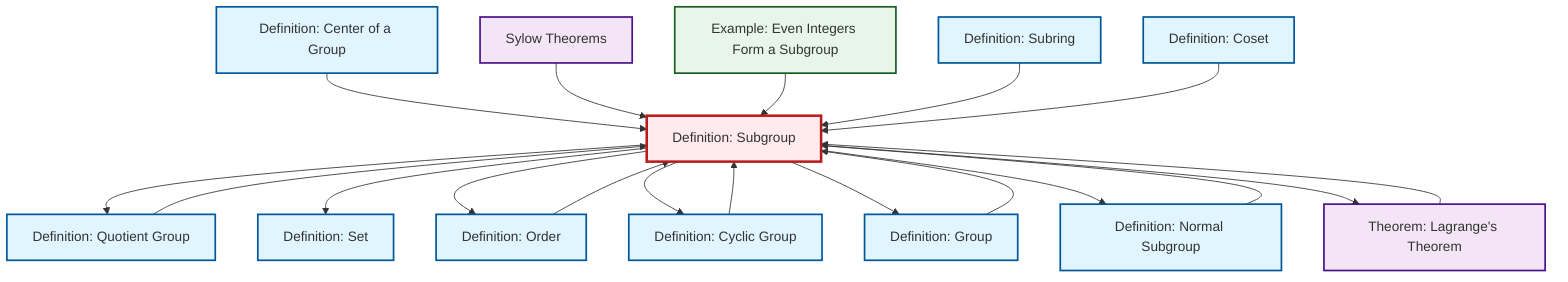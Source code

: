 graph TD
    classDef definition fill:#e1f5fe,stroke:#01579b,stroke-width:2px
    classDef theorem fill:#f3e5f5,stroke:#4a148c,stroke-width:2px
    classDef axiom fill:#fff3e0,stroke:#e65100,stroke-width:2px
    classDef example fill:#e8f5e9,stroke:#1b5e20,stroke-width:2px
    classDef current fill:#ffebee,stroke:#b71c1c,stroke-width:3px
    def-subgroup["Definition: Subgroup"]:::definition
    def-normal-subgroup["Definition: Normal Subgroup"]:::definition
    def-cyclic-group["Definition: Cyclic Group"]:::definition
    def-set["Definition: Set"]:::definition
    def-coset["Definition: Coset"]:::definition
    def-order["Definition: Order"]:::definition
    def-quotient-group["Definition: Quotient Group"]:::definition
    def-subring["Definition: Subring"]:::definition
    def-group["Definition: Group"]:::definition
    thm-lagrange["Theorem: Lagrange's Theorem"]:::theorem
    def-center-of-group["Definition: Center of a Group"]:::definition
    thm-sylow["Sylow Theorems"]:::theorem
    ex-even-integers-subgroup["Example: Even Integers Form a Subgroup"]:::example
    thm-lagrange --> def-subgroup
    def-quotient-group --> def-subgroup
    def-subgroup --> def-quotient-group
    def-subgroup --> def-set
    def-center-of-group --> def-subgroup
    thm-sylow --> def-subgroup
    def-subgroup --> def-order
    ex-even-integers-subgroup --> def-subgroup
    def-order --> def-subgroup
    def-normal-subgroup --> def-subgroup
    def-subgroup --> def-cyclic-group
    def-cyclic-group --> def-subgroup
    def-subring --> def-subgroup
    def-coset --> def-subgroup
    def-subgroup --> def-group
    def-subgroup --> def-normal-subgroup
    def-group --> def-subgroup
    def-subgroup --> thm-lagrange
    class def-subgroup current